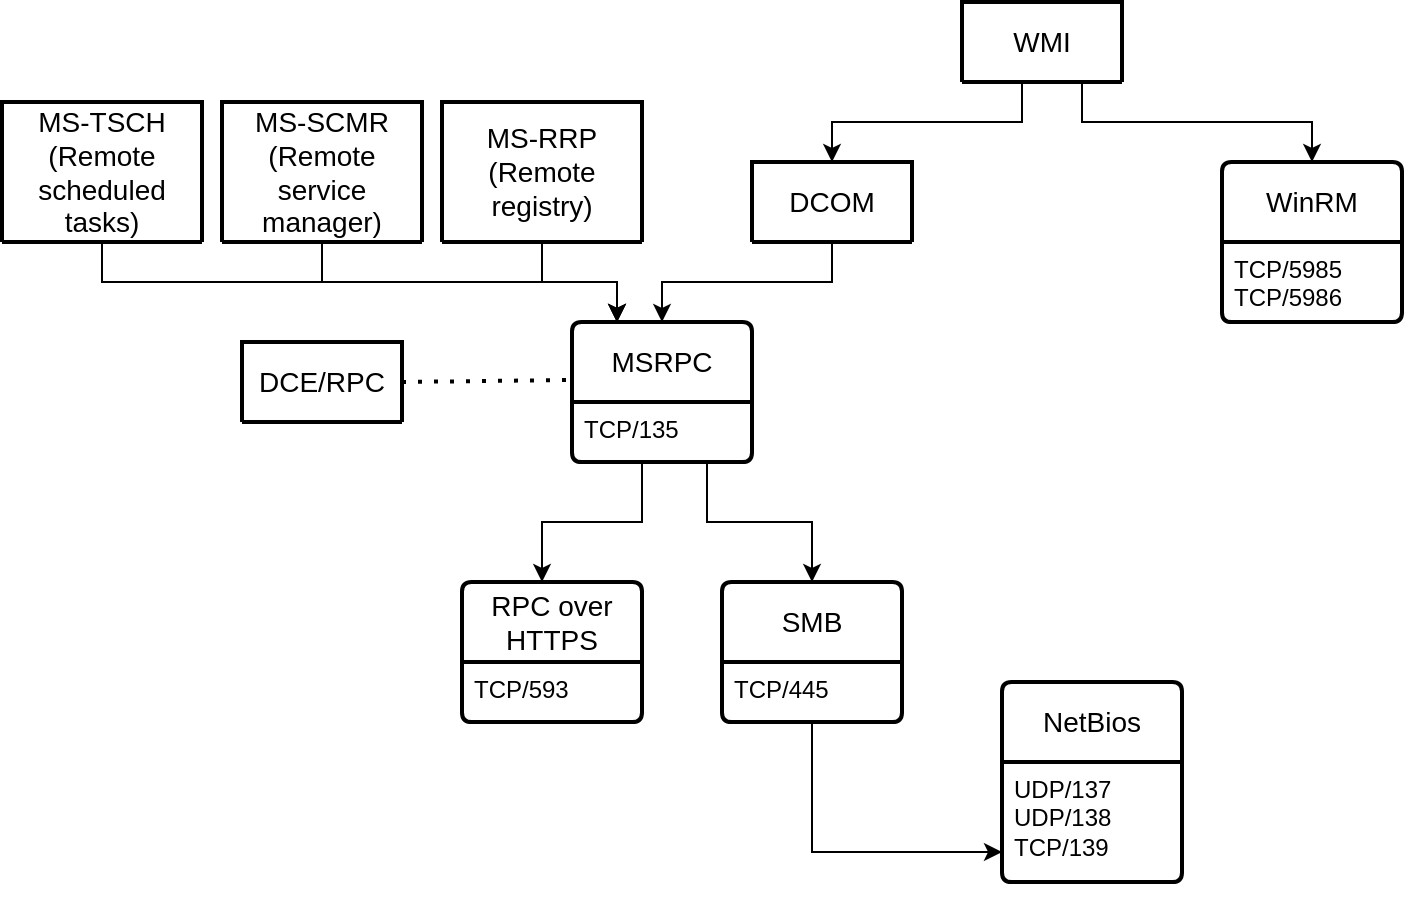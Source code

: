 <mxfile version="21.1.4" type="device">
  <diagram name="Page-1" id="W1ijkhmAoVv3OD6Zm9Ah">
    <mxGraphModel dx="1434" dy="764" grid="1" gridSize="10" guides="1" tooltips="1" connect="1" arrows="1" fold="1" page="1" pageScale="1" pageWidth="850" pageHeight="1100" math="0" shadow="0">
      <root>
        <mxCell id="0" />
        <mxCell id="1" parent="0" />
        <mxCell id="wAB9wpQQnW3PakgL8pmI-1" value="MSRPC" style="swimlane;childLayout=stackLayout;horizontal=1;startSize=40;horizontalStack=0;rounded=1;fontSize=14;fontStyle=0;strokeWidth=2;resizeParent=0;resizeLast=1;shadow=0;dashed=0;align=center;arcSize=4;whiteSpace=wrap;html=1;" vertex="1" parent="1">
          <mxGeometry x="295" y="190" width="90" height="70" as="geometry" />
        </mxCell>
        <mxCell id="wAB9wpQQnW3PakgL8pmI-2" value="TCP/135" style="align=left;strokeColor=none;fillColor=none;spacingLeft=4;fontSize=12;verticalAlign=top;resizable=0;rotatable=0;part=1;html=1;" vertex="1" parent="wAB9wpQQnW3PakgL8pmI-1">
          <mxGeometry y="40" width="90" height="30" as="geometry" />
        </mxCell>
        <mxCell id="wAB9wpQQnW3PakgL8pmI-11" style="edgeStyle=orthogonalEdgeStyle;rounded=0;orthogonalLoop=1;jettySize=auto;html=1;exitX=0.5;exitY=1;exitDx=0;exitDy=0;" edge="1" parent="wAB9wpQQnW3PakgL8pmI-1" source="wAB9wpQQnW3PakgL8pmI-2" target="wAB9wpQQnW3PakgL8pmI-2">
          <mxGeometry relative="1" as="geometry" />
        </mxCell>
        <mxCell id="wAB9wpQQnW3PakgL8pmI-12" style="edgeStyle=orthogonalEdgeStyle;rounded=0;orthogonalLoop=1;jettySize=auto;html=1;exitX=0.5;exitY=1;exitDx=0;exitDy=0;" edge="1" parent="wAB9wpQQnW3PakgL8pmI-1" source="wAB9wpQQnW3PakgL8pmI-2" target="wAB9wpQQnW3PakgL8pmI-2">
          <mxGeometry relative="1" as="geometry" />
        </mxCell>
        <mxCell id="wAB9wpQQnW3PakgL8pmI-24" style="edgeStyle=orthogonalEdgeStyle;rounded=0;orthogonalLoop=1;jettySize=auto;html=1;exitX=0.5;exitY=1;exitDx=0;exitDy=0;entryX=0.5;entryY=0;entryDx=0;entryDy=0;" edge="1" parent="1" source="wAB9wpQQnW3PakgL8pmI-13" target="wAB9wpQQnW3PakgL8pmI-21">
          <mxGeometry relative="1" as="geometry">
            <Array as="points">
              <mxPoint x="520" y="70" />
              <mxPoint x="520" y="90" />
              <mxPoint x="425" y="90" />
            </Array>
          </mxGeometry>
        </mxCell>
        <mxCell id="wAB9wpQQnW3PakgL8pmI-40" style="edgeStyle=orthogonalEdgeStyle;rounded=0;orthogonalLoop=1;jettySize=auto;html=1;exitX=0.75;exitY=1;exitDx=0;exitDy=0;entryX=0.5;entryY=0;entryDx=0;entryDy=0;" edge="1" parent="1" source="wAB9wpQQnW3PakgL8pmI-13" target="wAB9wpQQnW3PakgL8pmI-30">
          <mxGeometry relative="1" as="geometry" />
        </mxCell>
        <mxCell id="wAB9wpQQnW3PakgL8pmI-13" value="WMI" style="swimlane;childLayout=stackLayout;horizontal=1;startSize=120;horizontalStack=0;rounded=1;fontSize=14;fontStyle=0;strokeWidth=2;resizeParent=0;resizeLast=1;shadow=0;dashed=0;align=center;arcSize=4;whiteSpace=wrap;html=1;" vertex="1" parent="1">
          <mxGeometry x="490" y="30" width="80" height="40" as="geometry" />
        </mxCell>
        <mxCell id="wAB9wpQQnW3PakgL8pmI-25" style="edgeStyle=orthogonalEdgeStyle;rounded=0;orthogonalLoop=1;jettySize=auto;html=1;exitX=0.5;exitY=1;exitDx=0;exitDy=0;entryX=0.5;entryY=0;entryDx=0;entryDy=0;" edge="1" parent="1" source="wAB9wpQQnW3PakgL8pmI-21" target="wAB9wpQQnW3PakgL8pmI-1">
          <mxGeometry relative="1" as="geometry" />
        </mxCell>
        <mxCell id="wAB9wpQQnW3PakgL8pmI-21" value="DCOM" style="swimlane;childLayout=stackLayout;horizontal=1;startSize=120;horizontalStack=0;rounded=1;fontSize=14;fontStyle=0;strokeWidth=2;resizeParent=0;resizeLast=1;shadow=0;dashed=0;align=center;arcSize=4;whiteSpace=wrap;html=1;" vertex="1" parent="1">
          <mxGeometry x="385" y="110" width="80" height="40" as="geometry" />
        </mxCell>
        <mxCell id="wAB9wpQQnW3PakgL8pmI-26" value="DCE/RPC" style="swimlane;childLayout=stackLayout;horizontal=1;startSize=120;horizontalStack=0;rounded=1;fontSize=14;fontStyle=0;strokeWidth=2;resizeParent=0;resizeLast=1;shadow=0;dashed=0;align=center;arcSize=4;whiteSpace=wrap;html=1;" vertex="1" parent="1">
          <mxGeometry x="130" y="200" width="80" height="40" as="geometry" />
        </mxCell>
        <mxCell id="wAB9wpQQnW3PakgL8pmI-27" value="" style="endArrow=none;dashed=1;html=1;dashPattern=1 3;strokeWidth=2;rounded=0;exitX=1;exitY=0.5;exitDx=0;exitDy=0;entryX=0.011;entryY=0.414;entryDx=0;entryDy=0;entryPerimeter=0;" edge="1" parent="1" source="wAB9wpQQnW3PakgL8pmI-26" target="wAB9wpQQnW3PakgL8pmI-1">
          <mxGeometry width="50" height="50" relative="1" as="geometry">
            <mxPoint x="400" y="420" as="sourcePoint" />
            <mxPoint x="290" y="220" as="targetPoint" />
          </mxGeometry>
        </mxCell>
        <mxCell id="wAB9wpQQnW3PakgL8pmI-30" value="WinRM" style="swimlane;childLayout=stackLayout;horizontal=1;startSize=40;horizontalStack=0;rounded=1;fontSize=14;fontStyle=0;strokeWidth=2;resizeParent=0;resizeLast=1;shadow=0;dashed=0;align=center;arcSize=4;whiteSpace=wrap;html=1;" vertex="1" parent="1">
          <mxGeometry x="620" y="110" width="90" height="80" as="geometry" />
        </mxCell>
        <mxCell id="wAB9wpQQnW3PakgL8pmI-31" value="TCP/5985&lt;br&gt;TCP/5986" style="align=left;strokeColor=none;fillColor=none;spacingLeft=4;fontSize=12;verticalAlign=top;resizable=0;rotatable=0;part=1;html=1;" vertex="1" parent="wAB9wpQQnW3PakgL8pmI-30">
          <mxGeometry y="40" width="90" height="40" as="geometry" />
        </mxCell>
        <mxCell id="wAB9wpQQnW3PakgL8pmI-32" style="edgeStyle=orthogonalEdgeStyle;rounded=0;orthogonalLoop=1;jettySize=auto;html=1;exitX=0.5;exitY=1;exitDx=0;exitDy=0;" edge="1" parent="wAB9wpQQnW3PakgL8pmI-30" source="wAB9wpQQnW3PakgL8pmI-31" target="wAB9wpQQnW3PakgL8pmI-31">
          <mxGeometry relative="1" as="geometry" />
        </mxCell>
        <mxCell id="wAB9wpQQnW3PakgL8pmI-33" style="edgeStyle=orthogonalEdgeStyle;rounded=0;orthogonalLoop=1;jettySize=auto;html=1;exitX=0.5;exitY=1;exitDx=0;exitDy=0;" edge="1" parent="wAB9wpQQnW3PakgL8pmI-30" source="wAB9wpQQnW3PakgL8pmI-31" target="wAB9wpQQnW3PakgL8pmI-31">
          <mxGeometry relative="1" as="geometry" />
        </mxCell>
        <mxCell id="wAB9wpQQnW3PakgL8pmI-41" value="RPC over HTTPS" style="swimlane;childLayout=stackLayout;horizontal=1;startSize=40;horizontalStack=0;rounded=1;fontSize=14;fontStyle=0;strokeWidth=2;resizeParent=0;resizeLast=1;shadow=0;dashed=0;align=center;arcSize=4;whiteSpace=wrap;html=1;" vertex="1" parent="1">
          <mxGeometry x="240" y="320" width="90" height="70" as="geometry" />
        </mxCell>
        <mxCell id="wAB9wpQQnW3PakgL8pmI-42" value="TCP/593&lt;br&gt;" style="align=left;strokeColor=none;fillColor=none;spacingLeft=4;fontSize=12;verticalAlign=top;resizable=0;rotatable=0;part=1;html=1;" vertex="1" parent="wAB9wpQQnW3PakgL8pmI-41">
          <mxGeometry y="40" width="90" height="30" as="geometry" />
        </mxCell>
        <mxCell id="wAB9wpQQnW3PakgL8pmI-43" style="edgeStyle=orthogonalEdgeStyle;rounded=0;orthogonalLoop=1;jettySize=auto;html=1;exitX=0.5;exitY=1;exitDx=0;exitDy=0;" edge="1" parent="wAB9wpQQnW3PakgL8pmI-41" source="wAB9wpQQnW3PakgL8pmI-42" target="wAB9wpQQnW3PakgL8pmI-42">
          <mxGeometry relative="1" as="geometry" />
        </mxCell>
        <mxCell id="wAB9wpQQnW3PakgL8pmI-44" style="edgeStyle=orthogonalEdgeStyle;rounded=0;orthogonalLoop=1;jettySize=auto;html=1;exitX=0.5;exitY=1;exitDx=0;exitDy=0;" edge="1" parent="wAB9wpQQnW3PakgL8pmI-41" source="wAB9wpQQnW3PakgL8pmI-42" target="wAB9wpQQnW3PakgL8pmI-42">
          <mxGeometry relative="1" as="geometry" />
        </mxCell>
        <mxCell id="wAB9wpQQnW3PakgL8pmI-45" style="edgeStyle=orthogonalEdgeStyle;rounded=0;orthogonalLoop=1;jettySize=auto;html=1;exitX=0.5;exitY=1;exitDx=0;exitDy=0;" edge="1" parent="1" source="wAB9wpQQnW3PakgL8pmI-2" target="wAB9wpQQnW3PakgL8pmI-41">
          <mxGeometry relative="1" as="geometry">
            <Array as="points">
              <mxPoint x="330" y="260" />
              <mxPoint x="330" y="290" />
              <mxPoint x="280" y="290" />
            </Array>
          </mxGeometry>
        </mxCell>
        <mxCell id="wAB9wpQQnW3PakgL8pmI-46" value="SMB" style="swimlane;childLayout=stackLayout;horizontal=1;startSize=40;horizontalStack=0;rounded=1;fontSize=14;fontStyle=0;strokeWidth=2;resizeParent=0;resizeLast=1;shadow=0;dashed=0;align=center;arcSize=4;whiteSpace=wrap;html=1;" vertex="1" parent="1">
          <mxGeometry x="370" y="320" width="90" height="70" as="geometry" />
        </mxCell>
        <mxCell id="wAB9wpQQnW3PakgL8pmI-47" value="TCP/445" style="align=left;strokeColor=none;fillColor=none;spacingLeft=4;fontSize=12;verticalAlign=top;resizable=0;rotatable=0;part=1;html=1;" vertex="1" parent="wAB9wpQQnW3PakgL8pmI-46">
          <mxGeometry y="40" width="90" height="30" as="geometry" />
        </mxCell>
        <mxCell id="wAB9wpQQnW3PakgL8pmI-48" style="edgeStyle=orthogonalEdgeStyle;rounded=0;orthogonalLoop=1;jettySize=auto;html=1;exitX=0.5;exitY=1;exitDx=0;exitDy=0;" edge="1" parent="wAB9wpQQnW3PakgL8pmI-46" source="wAB9wpQQnW3PakgL8pmI-47" target="wAB9wpQQnW3PakgL8pmI-47">
          <mxGeometry relative="1" as="geometry" />
        </mxCell>
        <mxCell id="wAB9wpQQnW3PakgL8pmI-49" style="edgeStyle=orthogonalEdgeStyle;rounded=0;orthogonalLoop=1;jettySize=auto;html=1;exitX=0.5;exitY=1;exitDx=0;exitDy=0;" edge="1" parent="wAB9wpQQnW3PakgL8pmI-46" source="wAB9wpQQnW3PakgL8pmI-47" target="wAB9wpQQnW3PakgL8pmI-47">
          <mxGeometry relative="1" as="geometry" />
        </mxCell>
        <mxCell id="wAB9wpQQnW3PakgL8pmI-50" style="edgeStyle=orthogonalEdgeStyle;rounded=0;orthogonalLoop=1;jettySize=auto;html=1;exitX=0.75;exitY=1;exitDx=0;exitDy=0;entryX=0.5;entryY=0;entryDx=0;entryDy=0;" edge="1" parent="1" source="wAB9wpQQnW3PakgL8pmI-2" target="wAB9wpQQnW3PakgL8pmI-46">
          <mxGeometry relative="1" as="geometry" />
        </mxCell>
        <mxCell id="wAB9wpQQnW3PakgL8pmI-51" value="NetBios" style="swimlane;childLayout=stackLayout;horizontal=1;startSize=40;horizontalStack=0;rounded=1;fontSize=14;fontStyle=0;strokeWidth=2;resizeParent=0;resizeLast=1;shadow=0;dashed=0;align=center;arcSize=4;whiteSpace=wrap;html=1;" vertex="1" parent="1">
          <mxGeometry x="510" y="370" width="90" height="100" as="geometry" />
        </mxCell>
        <mxCell id="wAB9wpQQnW3PakgL8pmI-52" value="UDP/137&lt;br&gt;UDP/138&lt;br&gt;TCP/139&lt;br&gt;" style="align=left;strokeColor=none;fillColor=none;spacingLeft=4;fontSize=12;verticalAlign=top;resizable=0;rotatable=0;part=1;html=1;" vertex="1" parent="wAB9wpQQnW3PakgL8pmI-51">
          <mxGeometry y="40" width="90" height="60" as="geometry" />
        </mxCell>
        <mxCell id="wAB9wpQQnW3PakgL8pmI-53" style="edgeStyle=orthogonalEdgeStyle;rounded=0;orthogonalLoop=1;jettySize=auto;html=1;exitX=0.5;exitY=1;exitDx=0;exitDy=0;" edge="1" parent="wAB9wpQQnW3PakgL8pmI-51" source="wAB9wpQQnW3PakgL8pmI-52" target="wAB9wpQQnW3PakgL8pmI-52">
          <mxGeometry relative="1" as="geometry" />
        </mxCell>
        <mxCell id="wAB9wpQQnW3PakgL8pmI-54" style="edgeStyle=orthogonalEdgeStyle;rounded=0;orthogonalLoop=1;jettySize=auto;html=1;exitX=0.5;exitY=1;exitDx=0;exitDy=0;" edge="1" parent="wAB9wpQQnW3PakgL8pmI-51" source="wAB9wpQQnW3PakgL8pmI-52" target="wAB9wpQQnW3PakgL8pmI-52">
          <mxGeometry relative="1" as="geometry" />
        </mxCell>
        <mxCell id="wAB9wpQQnW3PakgL8pmI-58" style="edgeStyle=orthogonalEdgeStyle;rounded=0;orthogonalLoop=1;jettySize=auto;html=1;exitX=0.5;exitY=1;exitDx=0;exitDy=0;entryX=0;entryY=0.75;entryDx=0;entryDy=0;" edge="1" parent="1" source="wAB9wpQQnW3PakgL8pmI-47" target="wAB9wpQQnW3PakgL8pmI-52">
          <mxGeometry relative="1" as="geometry" />
        </mxCell>
        <mxCell id="wAB9wpQQnW3PakgL8pmI-62" style="edgeStyle=orthogonalEdgeStyle;rounded=0;orthogonalLoop=1;jettySize=auto;html=1;exitX=0.5;exitY=1;exitDx=0;exitDy=0;entryX=0.25;entryY=0;entryDx=0;entryDy=0;" edge="1" parent="1" source="wAB9wpQQnW3PakgL8pmI-59" target="wAB9wpQQnW3PakgL8pmI-1">
          <mxGeometry relative="1" as="geometry" />
        </mxCell>
        <mxCell id="wAB9wpQQnW3PakgL8pmI-59" value="MS-RRP (Remote registry)" style="swimlane;childLayout=stackLayout;horizontal=1;startSize=120;horizontalStack=0;rounded=1;fontSize=14;fontStyle=0;strokeWidth=2;resizeParent=0;resizeLast=1;shadow=0;dashed=0;align=center;arcSize=4;whiteSpace=wrap;html=1;" vertex="1" parent="1">
          <mxGeometry x="230" y="80" width="100" height="70" as="geometry" />
        </mxCell>
        <mxCell id="wAB9wpQQnW3PakgL8pmI-63" style="edgeStyle=orthogonalEdgeStyle;rounded=0;orthogonalLoop=1;jettySize=auto;html=1;exitX=0.5;exitY=1;exitDx=0;exitDy=0;entryX=0.25;entryY=0;entryDx=0;entryDy=0;" edge="1" parent="1" source="wAB9wpQQnW3PakgL8pmI-60" target="wAB9wpQQnW3PakgL8pmI-1">
          <mxGeometry relative="1" as="geometry" />
        </mxCell>
        <mxCell id="wAB9wpQQnW3PakgL8pmI-60" value="MS-SCMR (Remote service manager)" style="swimlane;childLayout=stackLayout;horizontal=1;startSize=120;horizontalStack=0;rounded=1;fontSize=14;fontStyle=0;strokeWidth=2;resizeParent=0;resizeLast=1;shadow=0;dashed=0;align=center;arcSize=4;whiteSpace=wrap;html=1;" vertex="1" parent="1">
          <mxGeometry x="120" y="80" width="100" height="70" as="geometry" />
        </mxCell>
        <mxCell id="wAB9wpQQnW3PakgL8pmI-65" style="edgeStyle=orthogonalEdgeStyle;rounded=0;orthogonalLoop=1;jettySize=auto;html=1;exitX=0.5;exitY=1;exitDx=0;exitDy=0;entryX=0.25;entryY=0;entryDx=0;entryDy=0;" edge="1" parent="1" source="wAB9wpQQnW3PakgL8pmI-61" target="wAB9wpQQnW3PakgL8pmI-1">
          <mxGeometry relative="1" as="geometry" />
        </mxCell>
        <mxCell id="wAB9wpQQnW3PakgL8pmI-61" value="MS-TSCH (Remote scheduled tasks)" style="swimlane;childLayout=stackLayout;horizontal=1;startSize=120;horizontalStack=0;rounded=1;fontSize=14;fontStyle=0;strokeWidth=2;resizeParent=0;resizeLast=1;shadow=0;dashed=0;align=center;arcSize=4;whiteSpace=wrap;html=1;" vertex="1" parent="1">
          <mxGeometry x="10" y="80" width="100" height="70" as="geometry" />
        </mxCell>
      </root>
    </mxGraphModel>
  </diagram>
</mxfile>
